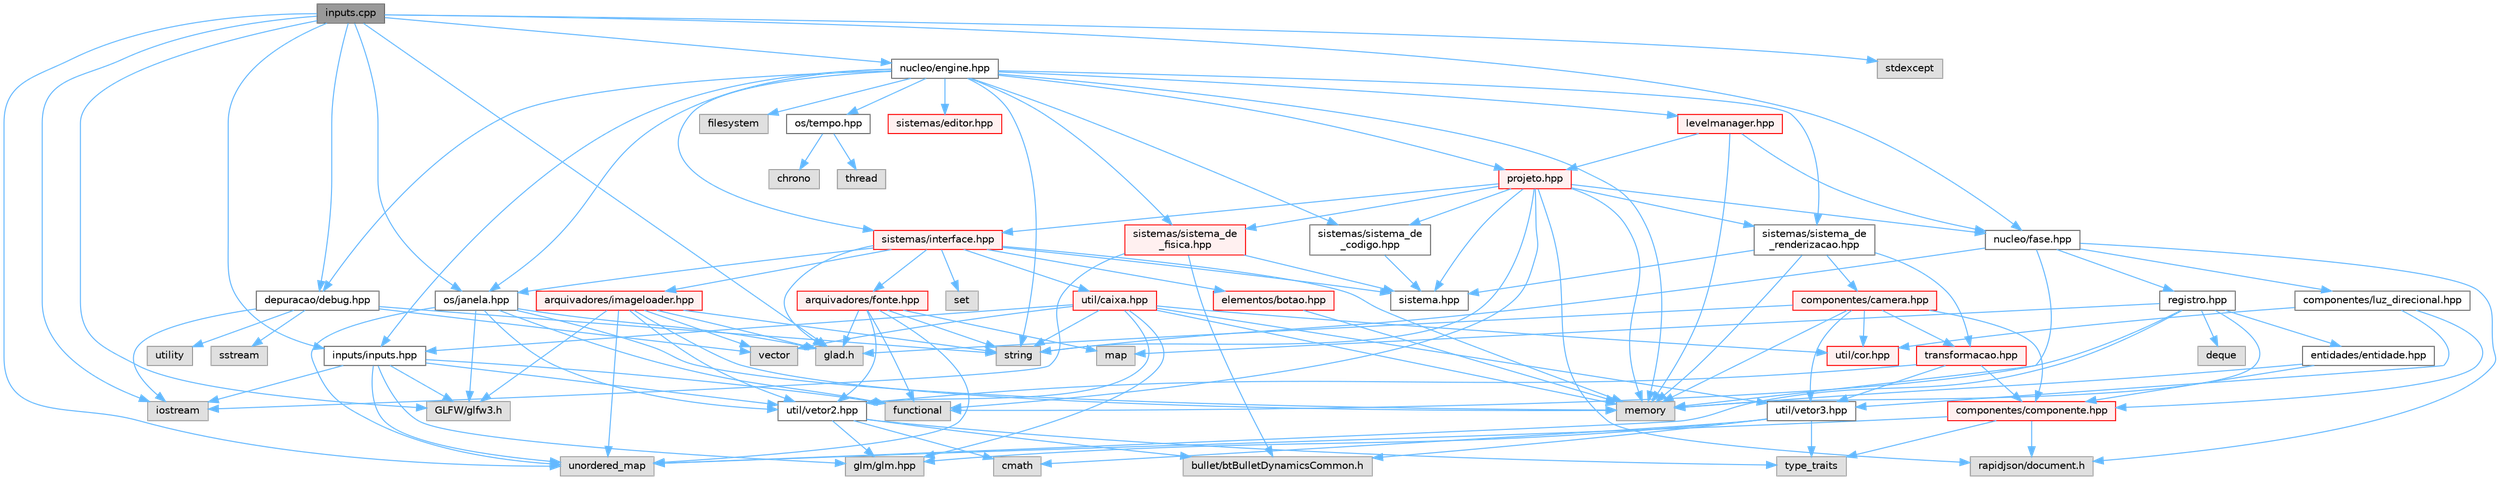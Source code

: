 digraph "inputs.cpp"
{
 // LATEX_PDF_SIZE
  bgcolor="transparent";
  edge [fontname=Helvetica,fontsize=10,labelfontname=Helvetica,labelfontsize=10];
  node [fontname=Helvetica,fontsize=10,shape=box,height=0.2,width=0.4];
  Node1 [id="Node000001",label="inputs.cpp",height=0.2,width=0.4,color="gray40", fillcolor="grey60", style="filled", fontcolor="black",tooltip=" "];
  Node1 -> Node2 [id="edge1_Node000001_Node000002",color="steelblue1",style="solid",tooltip=" "];
  Node2 [id="Node000002",label="glad.h",height=0.2,width=0.4,color="grey60", fillcolor="#E0E0E0", style="filled",tooltip=" "];
  Node1 -> Node3 [id="edge2_Node000001_Node000003",color="steelblue1",style="solid",tooltip=" "];
  Node3 [id="Node000003",label="iostream",height=0.2,width=0.4,color="grey60", fillcolor="#E0E0E0", style="filled",tooltip=" "];
  Node1 -> Node4 [id="edge3_Node000001_Node000004",color="steelblue1",style="solid",tooltip=" "];
  Node4 [id="Node000004",label="unordered_map",height=0.2,width=0.4,color="grey60", fillcolor="#E0E0E0", style="filled",tooltip=" "];
  Node1 -> Node5 [id="edge4_Node000001_Node000005",color="steelblue1",style="solid",tooltip=" "];
  Node5 [id="Node000005",label="stdexcept",height=0.2,width=0.4,color="grey60", fillcolor="#E0E0E0", style="filled",tooltip=" "];
  Node1 -> Node6 [id="edge5_Node000001_Node000006",color="steelblue1",style="solid",tooltip=" "];
  Node6 [id="Node000006",label="GLFW/glfw3.h",height=0.2,width=0.4,color="grey60", fillcolor="#E0E0E0", style="filled",tooltip=" "];
  Node1 -> Node7 [id="edge6_Node000001_Node000007",color="steelblue1",style="solid",tooltip=" "];
  Node7 [id="Node000007",label="inputs/inputs.hpp",height=0.2,width=0.4,color="grey40", fillcolor="white", style="filled",URL="$inputs_8hpp.html",tooltip=" "];
  Node7 -> Node6 [id="edge7_Node000007_Node000006",color="steelblue1",style="solid",tooltip=" "];
  Node7 -> Node3 [id="edge8_Node000007_Node000003",color="steelblue1",style="solid",tooltip=" "];
  Node7 -> Node4 [id="edge9_Node000007_Node000004",color="steelblue1",style="solid",tooltip=" "];
  Node7 -> Node8 [id="edge10_Node000007_Node000008",color="steelblue1",style="solid",tooltip=" "];
  Node8 [id="Node000008",label="functional",height=0.2,width=0.4,color="grey60", fillcolor="#E0E0E0", style="filled",tooltip=" "];
  Node7 -> Node9 [id="edge11_Node000007_Node000009",color="steelblue1",style="solid",tooltip=" "];
  Node9 [id="Node000009",label="glm/glm.hpp",height=0.2,width=0.4,color="grey60", fillcolor="#E0E0E0", style="filled",tooltip=" "];
  Node7 -> Node10 [id="edge12_Node000007_Node000010",color="steelblue1",style="solid",tooltip=" "];
  Node10 [id="Node000010",label="util/vetor2.hpp",height=0.2,width=0.4,color="grey40", fillcolor="white", style="filled",URL="$vetor2_8hpp.html",tooltip=" "];
  Node10 -> Node11 [id="edge13_Node000010_Node000011",color="steelblue1",style="solid",tooltip=" "];
  Node11 [id="Node000011",label="cmath",height=0.2,width=0.4,color="grey60", fillcolor="#E0E0E0", style="filled",tooltip=" "];
  Node10 -> Node12 [id="edge14_Node000010_Node000012",color="steelblue1",style="solid",tooltip=" "];
  Node12 [id="Node000012",label="type_traits",height=0.2,width=0.4,color="grey60", fillcolor="#E0E0E0", style="filled",tooltip=" "];
  Node10 -> Node13 [id="edge15_Node000010_Node000013",color="steelblue1",style="solid",tooltip=" "];
  Node13 [id="Node000013",label="bullet/btBulletDynamicsCommon.h",height=0.2,width=0.4,color="grey60", fillcolor="#E0E0E0", style="filled",tooltip=" "];
  Node10 -> Node9 [id="edge16_Node000010_Node000009",color="steelblue1",style="solid",tooltip=" "];
  Node1 -> Node14 [id="edge17_Node000001_Node000014",color="steelblue1",style="solid",tooltip=" "];
  Node14 [id="Node000014",label="depuracao/debug.hpp",height=0.2,width=0.4,color="grey40", fillcolor="white", style="filled",URL="$debug_8hpp.html",tooltip=" "];
  Node14 -> Node15 [id="edge18_Node000014_Node000015",color="steelblue1",style="solid",tooltip=" "];
  Node15 [id="Node000015",label="vector",height=0.2,width=0.4,color="grey60", fillcolor="#E0E0E0", style="filled",tooltip=" "];
  Node14 -> Node16 [id="edge19_Node000014_Node000016",color="steelblue1",style="solid",tooltip=" "];
  Node16 [id="Node000016",label="utility",height=0.2,width=0.4,color="grey60", fillcolor="#E0E0E0", style="filled",tooltip=" "];
  Node14 -> Node17 [id="edge20_Node000014_Node000017",color="steelblue1",style="solid",tooltip=" "];
  Node17 [id="Node000017",label="string",height=0.2,width=0.4,color="grey60", fillcolor="#E0E0E0", style="filled",tooltip=" "];
  Node14 -> Node3 [id="edge21_Node000014_Node000003",color="steelblue1",style="solid",tooltip=" "];
  Node14 -> Node18 [id="edge22_Node000014_Node000018",color="steelblue1",style="solid",tooltip=" "];
  Node18 [id="Node000018",label="sstream",height=0.2,width=0.4,color="grey60", fillcolor="#E0E0E0", style="filled",tooltip=" "];
  Node1 -> Node19 [id="edge23_Node000001_Node000019",color="steelblue1",style="solid",tooltip=" "];
  Node19 [id="Node000019",label="nucleo/fase.hpp",height=0.2,width=0.4,color="grey40", fillcolor="white", style="filled",URL="$fase_8hpp_source.html",tooltip=" "];
  Node19 -> Node17 [id="edge24_Node000019_Node000017",color="steelblue1",style="solid",tooltip=" "];
  Node19 -> Node20 [id="edge25_Node000019_Node000020",color="steelblue1",style="solid",tooltip=" "];
  Node20 [id="Node000020",label="memory",height=0.2,width=0.4,color="grey60", fillcolor="#E0E0E0", style="filled",tooltip=" "];
  Node19 -> Node21 [id="edge26_Node000019_Node000021",color="steelblue1",style="solid",tooltip=" "];
  Node21 [id="Node000021",label="rapidjson/document.h",height=0.2,width=0.4,color="grey60", fillcolor="#E0E0E0", style="filled",tooltip=" "];
  Node19 -> Node22 [id="edge27_Node000019_Node000022",color="steelblue1",style="solid",tooltip=" "];
  Node22 [id="Node000022",label="registro.hpp",height=0.2,width=0.4,color="grey40", fillcolor="white", style="filled",URL="$registro_8hpp.html",tooltip="Inclusoes e definições relacionadas à registro."];
  Node22 -> Node4 [id="edge28_Node000022_Node000004",color="steelblue1",style="solid",tooltip=" "];
  Node22 -> Node23 [id="edge29_Node000022_Node000023",color="steelblue1",style="solid",tooltip=" "];
  Node23 [id="Node000023",label="map",height=0.2,width=0.4,color="grey60", fillcolor="#E0E0E0", style="filled",tooltip=" "];
  Node22 -> Node24 [id="edge30_Node000022_Node000024",color="steelblue1",style="solid",tooltip=" "];
  Node24 [id="Node000024",label="deque",height=0.2,width=0.4,color="grey60", fillcolor="#E0E0E0", style="filled",tooltip=" "];
  Node22 -> Node20 [id="edge31_Node000022_Node000020",color="steelblue1",style="solid",tooltip=" "];
  Node22 -> Node8 [id="edge32_Node000022_Node000008",color="steelblue1",style="solid",tooltip=" "];
  Node22 -> Node25 [id="edge33_Node000022_Node000025",color="steelblue1",style="solid",tooltip=" "];
  Node25 [id="Node000025",label="entidades/entidade.hpp",height=0.2,width=0.4,color="grey40", fillcolor="white", style="filled",URL="$entidade_8hpp.html",tooltip="Inclusoes e definições relacionadas à entidade/."];
  Node25 -> Node20 [id="edge34_Node000025_Node000020",color="steelblue1",style="solid",tooltip=" "];
  Node25 -> Node26 [id="edge35_Node000025_Node000026",color="steelblue1",style="solid",tooltip=" "];
  Node26 [id="Node000026",label="componentes/componente.hpp",height=0.2,width=0.4,color="red", fillcolor="#FFF0F0", style="filled",URL="$componente_8hpp.html",tooltip="Estrutura base para componetes."];
  Node26 -> Node4 [id="edge36_Node000026_Node000004",color="steelblue1",style="solid",tooltip=" "];
  Node26 -> Node12 [id="edge37_Node000026_Node000012",color="steelblue1",style="solid",tooltip=" "];
  Node26 -> Node21 [id="edge38_Node000026_Node000021",color="steelblue1",style="solid",tooltip=" "];
  Node19 -> Node30 [id="edge39_Node000019_Node000030",color="steelblue1",style="solid",tooltip=" "];
  Node30 [id="Node000030",label="componentes/luz_direcional.hpp",height=0.2,width=0.4,color="grey40", fillcolor="white", style="filled",URL="$luz__direcional_8hpp.html",tooltip=" "];
  Node30 -> Node26 [id="edge40_Node000030_Node000026",color="steelblue1",style="solid",tooltip=" "];
  Node30 -> Node31 [id="edge41_Node000030_Node000031",color="steelblue1",style="solid",tooltip=" "];
  Node31 [id="Node000031",label="util/vetor3.hpp",height=0.2,width=0.4,color="grey40", fillcolor="white", style="filled",URL="$vetor3_8hpp.html",tooltip=" "];
  Node31 -> Node11 [id="edge42_Node000031_Node000011",color="steelblue1",style="solid",tooltip=" "];
  Node31 -> Node12 [id="edge43_Node000031_Node000012",color="steelblue1",style="solid",tooltip=" "];
  Node31 -> Node13 [id="edge44_Node000031_Node000013",color="steelblue1",style="solid",tooltip=" "];
  Node31 -> Node9 [id="edge45_Node000031_Node000009",color="steelblue1",style="solid",tooltip=" "];
  Node30 -> Node32 [id="edge46_Node000030_Node000032",color="steelblue1",style="solid",tooltip=" "];
  Node32 [id="Node000032",label="util/cor.hpp",height=0.2,width=0.4,color="red", fillcolor="#FFF0F0", style="filled",URL="$cor_8hpp.html",tooltip=" "];
  Node1 -> Node34 [id="edge47_Node000001_Node000034",color="steelblue1",style="solid",tooltip=" "];
  Node34 [id="Node000034",label="nucleo/engine.hpp",height=0.2,width=0.4,color="grey40", fillcolor="white", style="filled",URL="$engine_8hpp.html",tooltip=" "];
  Node34 -> Node17 [id="edge48_Node000034_Node000017",color="steelblue1",style="solid",tooltip=" "];
  Node34 -> Node20 [id="edge49_Node000034_Node000020",color="steelblue1",style="solid",tooltip=" "];
  Node34 -> Node35 [id="edge50_Node000034_Node000035",color="steelblue1",style="solid",tooltip=" "];
  Node35 [id="Node000035",label="filesystem",height=0.2,width=0.4,color="grey60", fillcolor="#E0E0E0", style="filled",tooltip=" "];
  Node34 -> Node14 [id="edge51_Node000034_Node000014",color="steelblue1",style="solid",tooltip=" "];
  Node34 -> Node36 [id="edge52_Node000034_Node000036",color="steelblue1",style="solid",tooltip=" "];
  Node36 [id="Node000036",label="os/janela.hpp",height=0.2,width=0.4,color="grey40", fillcolor="white", style="filled",URL="$janela_8hpp_source.html",tooltip=" "];
  Node36 -> Node8 [id="edge53_Node000036_Node000008",color="steelblue1",style="solid",tooltip=" "];
  Node36 -> Node20 [id="edge54_Node000036_Node000020",color="steelblue1",style="solid",tooltip=" "];
  Node36 -> Node4 [id="edge55_Node000036_Node000004",color="steelblue1",style="solid",tooltip=" "];
  Node36 -> Node2 [id="edge56_Node000036_Node000002",color="steelblue1",style="solid",tooltip=" "];
  Node36 -> Node6 [id="edge57_Node000036_Node000006",color="steelblue1",style="solid",tooltip=" "];
  Node36 -> Node10 [id="edge58_Node000036_Node000010",color="steelblue1",style="solid",tooltip=" "];
  Node34 -> Node37 [id="edge59_Node000034_Node000037",color="steelblue1",style="solid",tooltip=" "];
  Node37 [id="Node000037",label="os/tempo.hpp",height=0.2,width=0.4,color="grey40", fillcolor="white", style="filled",URL="$tempo_8hpp.html",tooltip="Inicia e gerencia o tempo."];
  Node37 -> Node38 [id="edge60_Node000037_Node000038",color="steelblue1",style="solid",tooltip=" "];
  Node38 [id="Node000038",label="thread",height=0.2,width=0.4,color="grey60", fillcolor="#E0E0E0", style="filled",tooltip=" "];
  Node37 -> Node39 [id="edge61_Node000037_Node000039",color="steelblue1",style="solid",tooltip=" "];
  Node39 [id="Node000039",label="chrono",height=0.2,width=0.4,color="grey60", fillcolor="#E0E0E0", style="filled",tooltip=" "];
  Node34 -> Node7 [id="edge62_Node000034_Node000007",color="steelblue1",style="solid",tooltip=" "];
  Node34 -> Node40 [id="edge63_Node000034_Node000040",color="steelblue1",style="solid",tooltip=" "];
  Node40 [id="Node000040",label="sistemas/sistema_de\l_renderizacao.hpp",height=0.2,width=0.4,color="grey40", fillcolor="white", style="filled",URL="$sistema__de__renderizacao_8hpp.html",tooltip=" "];
  Node40 -> Node41 [id="edge64_Node000040_Node000041",color="steelblue1",style="solid",tooltip=" "];
  Node41 [id="Node000041",label="sistema.hpp",height=0.2,width=0.4,color="grey40", fillcolor="white", style="filled",URL="$sistemas_2sistema_8hpp.html",tooltip=" "];
  Node40 -> Node42 [id="edge65_Node000040_Node000042",color="steelblue1",style="solid",tooltip=" "];
  Node42 [id="Node000042",label="componentes/camera.hpp",height=0.2,width=0.4,color="red", fillcolor="#FFF0F0", style="filled",URL="$camera_8hpp_source.html",tooltip=" "];
  Node42 -> Node20 [id="edge66_Node000042_Node000020",color="steelblue1",style="solid",tooltip=" "];
  Node42 -> Node2 [id="edge67_Node000042_Node000002",color="steelblue1",style="solid",tooltip=" "];
  Node42 -> Node26 [id="edge68_Node000042_Node000026",color="steelblue1",style="solid",tooltip=" "];
  Node42 -> Node45 [id="edge69_Node000042_Node000045",color="steelblue1",style="solid",tooltip=" "];
  Node45 [id="Node000045",label="transformacao.hpp",height=0.2,width=0.4,color="red", fillcolor="#FFF0F0", style="filled",URL="$transformacao_8hpp.html",tooltip="Calcula a mtriz de modelo para um objeto 3d qualquer."];
  Node45 -> Node26 [id="edge70_Node000045_Node000026",color="steelblue1",style="solid",tooltip=" "];
  Node45 -> Node10 [id="edge71_Node000045_Node000010",color="steelblue1",style="solid",tooltip=" "];
  Node45 -> Node31 [id="edge72_Node000045_Node000031",color="steelblue1",style="solid",tooltip=" "];
  Node42 -> Node31 [id="edge73_Node000042_Node000031",color="steelblue1",style="solid",tooltip=" "];
  Node42 -> Node32 [id="edge74_Node000042_Node000032",color="steelblue1",style="solid",tooltip=" "];
  Node40 -> Node45 [id="edge75_Node000040_Node000045",color="steelblue1",style="solid",tooltip=" "];
  Node40 -> Node20 [id="edge76_Node000040_Node000020",color="steelblue1",style="solid",tooltip=" "];
  Node34 -> Node64 [id="edge77_Node000034_Node000064",color="steelblue1",style="solid",tooltip=" "];
  Node64 [id="Node000064",label="sistemas/interface.hpp",height=0.2,width=0.4,color="red", fillcolor="#FFF0F0", style="filled",URL="$interface_8hpp_source.html",tooltip=" "];
  Node64 -> Node2 [id="edge78_Node000064_Node000002",color="steelblue1",style="solid",tooltip=" "];
  Node64 -> Node20 [id="edge79_Node000064_Node000020",color="steelblue1",style="solid",tooltip=" "];
  Node64 -> Node65 [id="edge80_Node000064_Node000065",color="steelblue1",style="solid",tooltip=" "];
  Node65 [id="Node000065",label="set",height=0.2,width=0.4,color="grey60", fillcolor="#E0E0E0", style="filled",tooltip=" "];
  Node64 -> Node41 [id="edge81_Node000064_Node000041",color="steelblue1",style="solid",tooltip=" "];
  Node64 -> Node55 [id="edge82_Node000064_Node000055",color="steelblue1",style="solid",tooltip=" "];
  Node55 [id="Node000055",label="arquivadores/imageloader.hpp",height=0.2,width=0.4,color="red", fillcolor="#FFF0F0", style="filled",URL="$imageloader_8hpp.html",tooltip=" "];
  Node55 -> Node2 [id="edge83_Node000055_Node000002",color="steelblue1",style="solid",tooltip=" "];
  Node55 -> Node6 [id="edge84_Node000055_Node000006",color="steelblue1",style="solid",tooltip=" "];
  Node55 -> Node17 [id="edge85_Node000055_Node000017",color="steelblue1",style="solid",tooltip=" "];
  Node55 -> Node4 [id="edge86_Node000055_Node000004",color="steelblue1",style="solid",tooltip=" "];
  Node55 -> Node15 [id="edge87_Node000055_Node000015",color="steelblue1",style="solid",tooltip=" "];
  Node55 -> Node20 [id="edge88_Node000055_Node000020",color="steelblue1",style="solid",tooltip=" "];
  Node55 -> Node10 [id="edge89_Node000055_Node000010",color="steelblue1",style="solid",tooltip=" "];
  Node64 -> Node66 [id="edge90_Node000064_Node000066",color="steelblue1",style="solid",tooltip=" "];
  Node66 [id="Node000066",label="arquivadores/fonte.hpp",height=0.2,width=0.4,color="red", fillcolor="#FFF0F0", style="filled",URL="$fonte_8hpp.html",tooltip=" "];
  Node66 -> Node2 [id="edge91_Node000066_Node000002",color="steelblue1",style="solid",tooltip=" "];
  Node66 -> Node17 [id="edge92_Node000066_Node000017",color="steelblue1",style="solid",tooltip=" "];
  Node66 -> Node23 [id="edge93_Node000066_Node000023",color="steelblue1",style="solid",tooltip=" "];
  Node66 -> Node4 [id="edge94_Node000066_Node000004",color="steelblue1",style="solid",tooltip=" "];
  Node66 -> Node10 [id="edge95_Node000066_Node000010",color="steelblue1",style="solid",tooltip=" "];
  Node66 -> Node8 [id="edge96_Node000066_Node000008",color="steelblue1",style="solid",tooltip=" "];
  Node64 -> Node68 [id="edge97_Node000064_Node000068",color="steelblue1",style="solid",tooltip=" "];
  Node68 [id="Node000068",label="util/caixa.hpp",height=0.2,width=0.4,color="red", fillcolor="#FFF0F0", style="filled",URL="$caixa_8hpp.html",tooltip=" "];
  Node68 -> Node17 [id="edge98_Node000068_Node000017",color="steelblue1",style="solid",tooltip=" "];
  Node68 -> Node20 [id="edge99_Node000068_Node000020",color="steelblue1",style="solid",tooltip=" "];
  Node68 -> Node15 [id="edge100_Node000068_Node000015",color="steelblue1",style="solid",tooltip=" "];
  Node68 -> Node10 [id="edge101_Node000068_Node000010",color="steelblue1",style="solid",tooltip=" "];
  Node68 -> Node31 [id="edge102_Node000068_Node000031",color="steelblue1",style="solid",tooltip=" "];
  Node68 -> Node32 [id="edge103_Node000068_Node000032",color="steelblue1",style="solid",tooltip=" "];
  Node68 -> Node9 [id="edge104_Node000068_Node000009",color="steelblue1",style="solid",tooltip=" "];
  Node68 -> Node7 [id="edge105_Node000068_Node000007",color="steelblue1",style="solid",tooltip=" "];
  Node64 -> Node69 [id="edge106_Node000064_Node000069",color="steelblue1",style="solid",tooltip=" "];
  Node69 [id="Node000069",label="elementos/botao.hpp",height=0.2,width=0.4,color="red", fillcolor="#FFF0F0", style="filled",URL="$botao_8hpp.html",tooltip=" "];
  Node69 -> Node20 [id="edge107_Node000069_Node000020",color="steelblue1",style="solid",tooltip=" "];
  Node64 -> Node36 [id="edge108_Node000064_Node000036",color="steelblue1",style="solid",tooltip=" "];
  Node34 -> Node75 [id="edge109_Node000034_Node000075",color="steelblue1",style="solid",tooltip=" "];
  Node75 [id="Node000075",label="sistemas/sistema_de\l_codigo.hpp",height=0.2,width=0.4,color="grey40", fillcolor="white", style="filled",URL="$sistema__de__codigo_8hpp.html",tooltip=" "];
  Node75 -> Node41 [id="edge110_Node000075_Node000041",color="steelblue1",style="solid",tooltip=" "];
  Node34 -> Node76 [id="edge111_Node000034_Node000076",color="steelblue1",style="solid",tooltip=" "];
  Node76 [id="Node000076",label="sistemas/sistema_de\l_fisica.hpp",height=0.2,width=0.4,color="red", fillcolor="#FFF0F0", style="filled",URL="$sistema__de__fisica_8hpp.html",tooltip=" "];
  Node76 -> Node41 [id="edge112_Node000076_Node000041",color="steelblue1",style="solid",tooltip=" "];
  Node76 -> Node3 [id="edge113_Node000076_Node000003",color="steelblue1",style="solid",tooltip=" "];
  Node76 -> Node13 [id="edge114_Node000076_Node000013",color="steelblue1",style="solid",tooltip=" "];
  Node34 -> Node77 [id="edge115_Node000034_Node000077",color="steelblue1",style="solid",tooltip=" "];
  Node77 [id="Node000077",label="levelmanager.hpp",height=0.2,width=0.4,color="red", fillcolor="#FFF0F0", style="filled",URL="$levelmanager_8hpp.html",tooltip="Gerencia as fases."];
  Node77 -> Node19 [id="edge116_Node000077_Node000019",color="steelblue1",style="solid",tooltip=" "];
  Node77 -> Node78 [id="edge117_Node000077_Node000078",color="steelblue1",style="solid",tooltip=" "];
  Node78 [id="Node000078",label="projeto.hpp",height=0.2,width=0.4,color="red", fillcolor="#FFF0F0", style="filled",URL="$projeto_8hpp.html",tooltip="Classe projeto."];
  Node78 -> Node17 [id="edge118_Node000078_Node000017",color="steelblue1",style="solid",tooltip=" "];
  Node78 -> Node8 [id="edge119_Node000078_Node000008",color="steelblue1",style="solid",tooltip=" "];
  Node78 -> Node21 [id="edge120_Node000078_Node000021",color="steelblue1",style="solid",tooltip=" "];
  Node78 -> Node20 [id="edge121_Node000078_Node000020",color="steelblue1",style="solid",tooltip=" "];
  Node78 -> Node19 [id="edge122_Node000078_Node000019",color="steelblue1",style="solid",tooltip=" "];
  Node78 -> Node41 [id="edge123_Node000078_Node000041",color="steelblue1",style="solid",tooltip=" "];
  Node78 -> Node76 [id="edge124_Node000078_Node000076",color="steelblue1",style="solid",tooltip=" "];
  Node78 -> Node40 [id="edge125_Node000078_Node000040",color="steelblue1",style="solid",tooltip=" "];
  Node78 -> Node75 [id="edge126_Node000078_Node000075",color="steelblue1",style="solid",tooltip=" "];
  Node78 -> Node64 [id="edge127_Node000078_Node000064",color="steelblue1",style="solid",tooltip=" "];
  Node77 -> Node20 [id="edge128_Node000077_Node000020",color="steelblue1",style="solid",tooltip=" "];
  Node34 -> Node78 [id="edge129_Node000034_Node000078",color="steelblue1",style="solid",tooltip=" "];
  Node34 -> Node81 [id="edge130_Node000034_Node000081",color="steelblue1",style="solid",tooltip=" "];
  Node81 [id="Node000081",label="sistemas/editor.hpp",height=0.2,width=0.4,color="red", fillcolor="#FFF0F0", style="filled",URL="$editor_8hpp.html",tooltip=" "];
  Node1 -> Node36 [id="edge131_Node000001_Node000036",color="steelblue1",style="solid",tooltip=" "];
}
